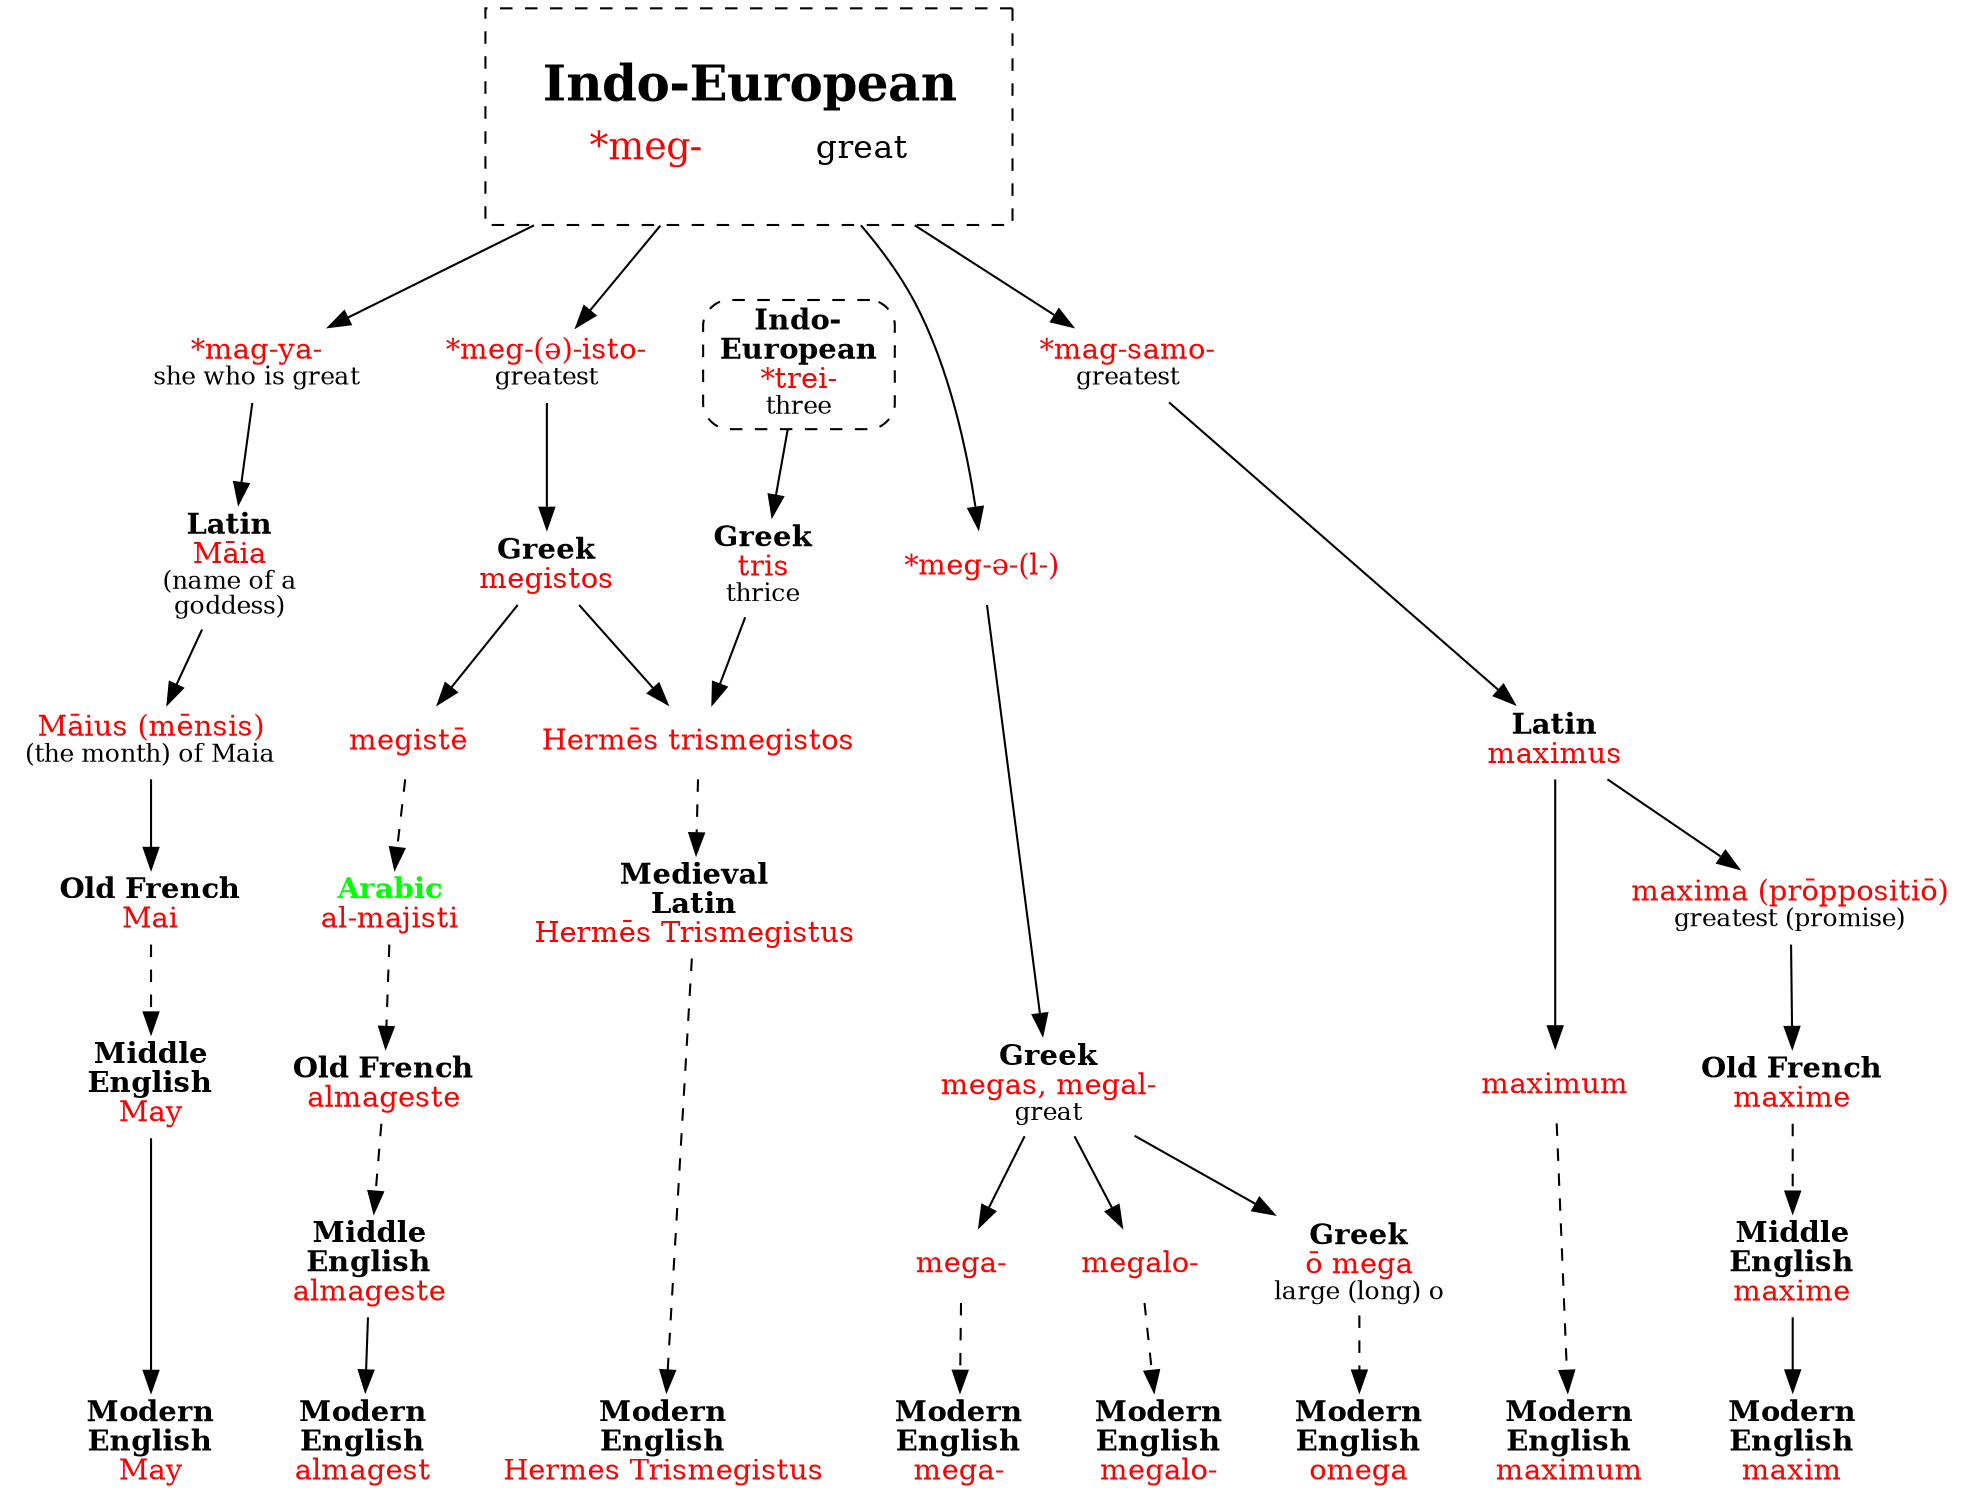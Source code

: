 strict digraph {
/* sources: AHD */
node [shape=none]

meg [label=<<table border="0"><tr><td colspan="2"><font point-size="24"><b>Indo-European</b></font></td></tr><tr><td><font point-size="18" color="red">*meg-</font></td><td><font point-size="16">great</font></td></tr></table>> tooltip="Indo-European \"*meg-\" great" shape=rect style=dashed peripheries=1 margin=.3 URL="meg-great0.svg"]

// maximum
magsamo [label=<<font color="red">*mag-samo-</font><br/><font point-size="12">greatest</font>>]
maximusL [label=<<b>Latin</b><br/><font color="red">maximus</font>>]
maximumL [label=<<font color="red">maximum</font>>]
maximum [label=<<b>Modern<br/>English</b><br/><font color="red">maximum</font>>]
meg -> magsamo -> maximusL -> maximumL
maximumL -> maximum [style=dashed]

// maxim
maximaL [label=<<font color="red">maxima (prōppositiō)</font><br/><font point-size="12">greatest (promise)</font>>]
maximeOF [label=<<b>Old French</b><br/><font color="red">maxime</font>>]
maximeME [label=<<b>Middle<br/>English</b><br/><font color="red">maxime</font>>]
maxim [label=<<b>Modern<br/>English</b><br/><font color="red">maxim</font>>]
maximusL -> maximaL -> maximeOF
maximeOF -> maximeME [style=dashed]
maximeME -> maxim

// almagest
megeisto [label=<<font color="red">*meg-(ə)-isto-</font><br/><font point-size="12">greatest</font>>]
megistosGk [label=<<b>Greek</b><br/><font color="red">megistos</font>>]
megisteGk [label=<<font color="red">megistē</font>>]
almajistiA [label=<<font color="green"><b>Arabic</b></font><br/><font color="red">al-majisti</font>>]
almagesteOF [label=<<b>Old French</b><br/><font color="red">almageste</font>>]
almagesteME [label=<<b>Middle<br/>English</b><br/><font color="red">almageste</font>>]
almagest [label=<<b>Modern<br/>English</b><br/><font color="red">almagest</font>>]
meg -> megeisto -> megistosGk -> megisteGk
megisteGk -> almajistiA -> almagesteOF -> almagesteME [style=dashed]
almagesteME -> almagest

// Hermes Trismegistus
treiIE [label=<<b>Indo-<br/>European</b><br/><font color="red">*trei-</font><br/><font point-size="12">three</font>> shape=box style="dashed,rounded" URL="trei-three4.svg"]
trisGk [label=<<b>Greek</b><br/><font color="red">tris</font><br/><font point-size="12">thrice</font>>]
trismegistosGk [label=<<font color="red">Hermēs trismegistos</font>>]
trismegistusL [label=<<b>Medieval<br/>Latin</b><br/><font color="red">Hermēs Trismegistus</font>>]
trismegistus [label=<<b>Modern<br/>English</b><br/><font color="red">Hermes Trismegistus</font>>]
treiIE -> trisGk
{ trisGk megistosGk } -> trismegistosGk
trismegistosGk -> trismegistusL -> trismegistus [style=dashed]

// May
magya [label=<<font color="red">*mag-ya-</font><br/><font point-size="12">she who is great</font>>]
maiaL [label=<<b>Latin</b><br/><font color="red">Māia</font><br/><font point-size="12">(name of a<br/>goddess)</font>>]
maiusL [label=<<font color="red">Māius (mēnsis)</font><br/><font point-size="12">(the month) of Maia</font>>]
maiOF [label=<<b>Old French</b><br/><font color="red">Mai</font>>]
mayME [label=<<b>Middle<br/>English</b><br/><font color="red">May</font>>]
may [label=<<b>Modern<br/>English</b><br/><font color="red">May</font>>]
meg -> magya -> maiaL -> maiusL -> maiOF
maiOF -> mayME [style=dashed]
mayME -> may

// mega
megel [label=<<font color="red">*meg-ə-(l-)</font>>]
megasGk [label=<<b>Greek</b><br/><font color="red">megas, megal-</font><br/><font point-size="12">great</font>>]
megaGk [label=<<font color="red">mega-</font>>]
mega [label=<<b>Modern<br/>English</b><br/><font color="red">mega-</font>>]
meg -> megel -> megasGk -> megaGk
megaGk -> mega [style=dashed]

// megalo-
megaloGk [label=<<font color="red">megalo-</font>>]
megalo [label=<<b>Modern<br/>English</b><br/><font color="red">megalo-</font>>]
megasGk -> megaloGk
megaloGk -> megalo [style=dashed]

// omega
omegaGk [label=<<b>Greek</b><br/><font color="red">ō mega</font><br/><font point-size="12">large (long) o</font>>]
omega [label=<<b>Modern<br/>English</b><br/><font color="red">omega</font>>]
megasGk -> omegaGk
omegaGk -> omega [style=dashed]

{ rank=sink maximum maxim almagest trismegistus may mega megalo omega }
{ rank=same treiIE }
}